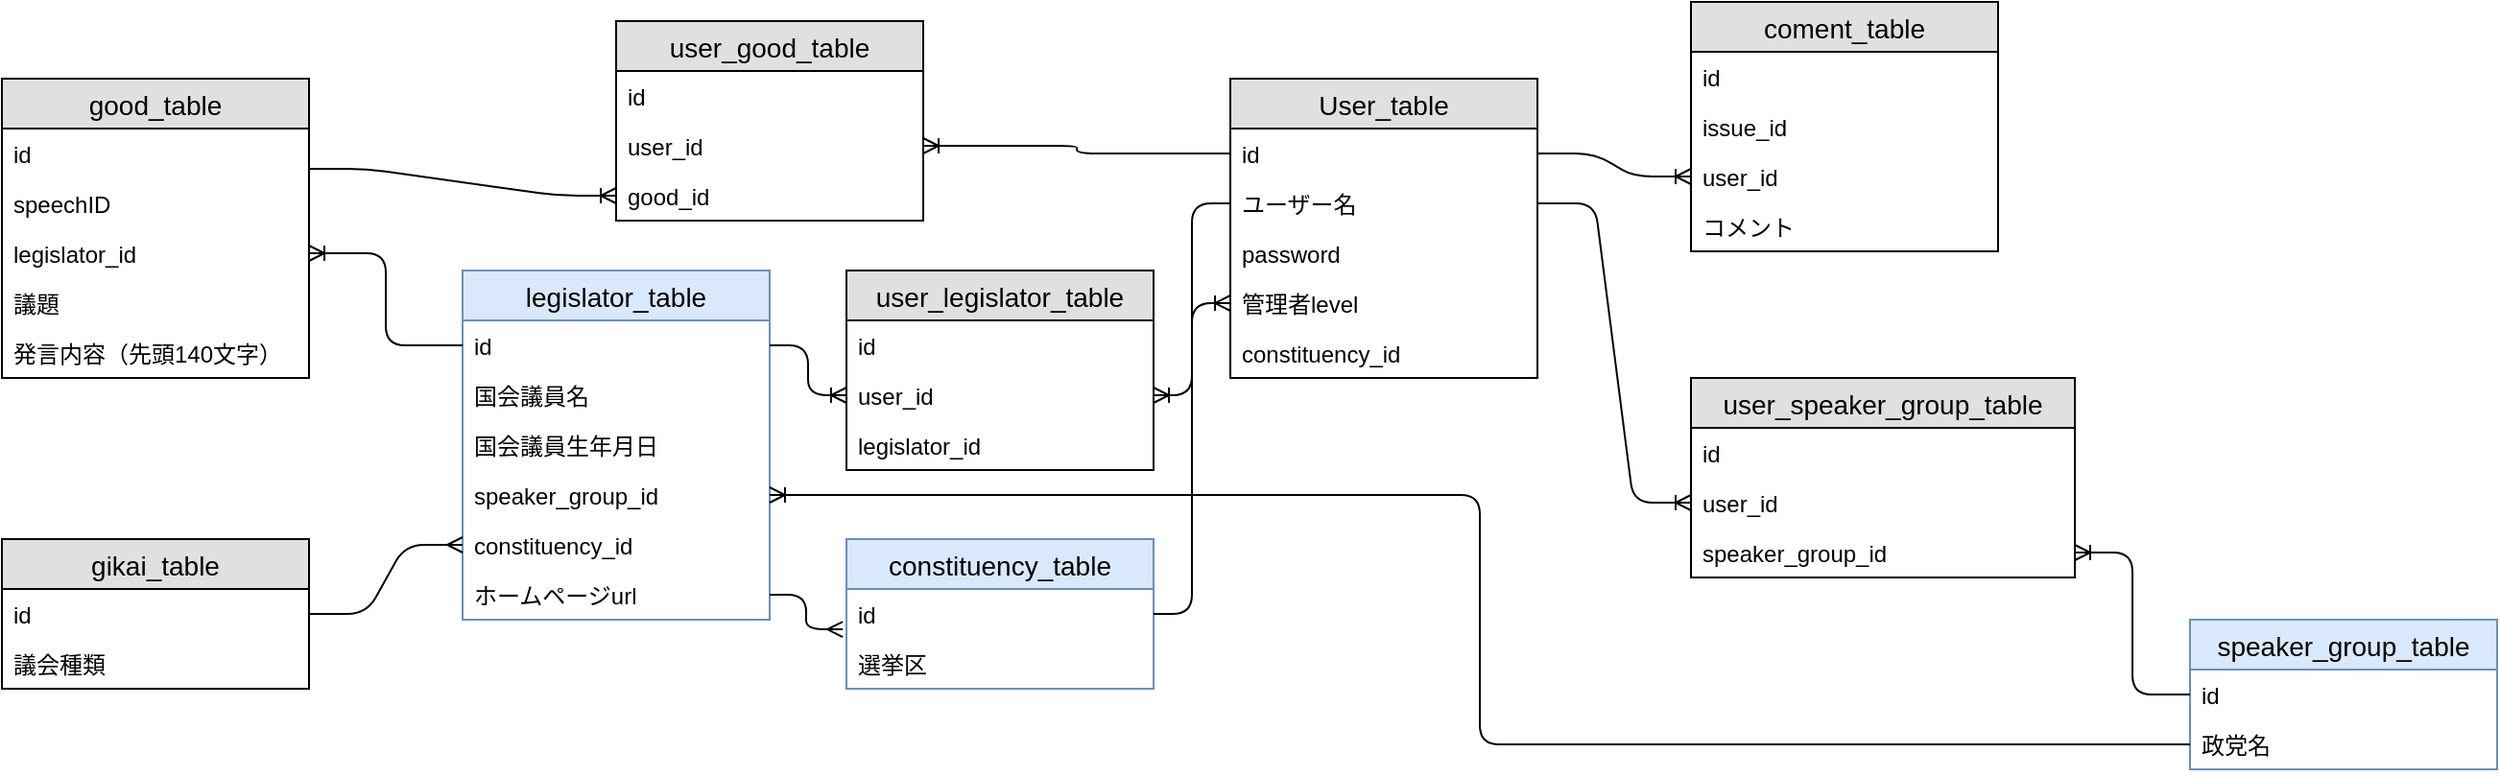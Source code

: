 <mxfile version="12.9.3" type="github">
  <diagram id="RFrLinH36fkgjdAGliGw" name="ページ1">
    <mxGraphModel dx="2013" dy="646" grid="1" gridSize="10" guides="1" tooltips="1" connect="1" arrows="1" fold="1" page="1" pageScale="1" pageWidth="827" pageHeight="1169" math="0" shadow="0">
      <root>
        <mxCell id="0" />
        <mxCell id="1" parent="0" />
        <mxCell id="FkvdXHm9pn10SjGPpiyq-8" value="good_table" style="swimlane;fontStyle=0;childLayout=stackLayout;horizontal=1;startSize=26;fillColor=#e0e0e0;horizontalStack=0;resizeParent=1;resizeParentMax=0;resizeLast=0;collapsible=1;marginBottom=0;swimlaneFillColor=#ffffff;align=center;fontSize=14;" parent="1" vertex="1">
          <mxGeometry x="-320" y="120" width="160" height="156" as="geometry" />
        </mxCell>
        <mxCell id="1GmrQ51E0XPH9YJ6V9SU-1" value="id" style="text;strokeColor=none;fillColor=none;spacingLeft=4;spacingRight=4;overflow=hidden;rotatable=0;points=[[0,0.5],[1,0.5]];portConstraint=eastwest;fontSize=12;" parent="FkvdXHm9pn10SjGPpiyq-8" vertex="1">
          <mxGeometry y="26" width="160" height="26" as="geometry" />
        </mxCell>
        <mxCell id="FkvdXHm9pn10SjGPpiyq-10" value="speechID" style="text;strokeColor=none;fillColor=none;spacingLeft=4;spacingRight=4;overflow=hidden;rotatable=0;points=[[0,0.5],[1,0.5]];portConstraint=eastwest;fontSize=12;" parent="FkvdXHm9pn10SjGPpiyq-8" vertex="1">
          <mxGeometry y="52" width="160" height="26" as="geometry" />
        </mxCell>
        <mxCell id="1GmrQ51E0XPH9YJ6V9SU-8" value="legislator_id" style="text;strokeColor=none;fillColor=none;spacingLeft=4;spacingRight=4;overflow=hidden;rotatable=0;points=[[0,0.5],[1,0.5]];portConstraint=eastwest;fontSize=12;" parent="FkvdXHm9pn10SjGPpiyq-8" vertex="1">
          <mxGeometry y="78" width="160" height="26" as="geometry" />
        </mxCell>
        <mxCell id="1GmrQ51E0XPH9YJ6V9SU-36" value="議題" style="text;strokeColor=none;fillColor=none;spacingLeft=4;spacingRight=4;overflow=hidden;rotatable=0;points=[[0,0.5],[1,0.5]];portConstraint=eastwest;fontSize=12;" parent="FkvdXHm9pn10SjGPpiyq-8" vertex="1">
          <mxGeometry y="104" width="160" height="26" as="geometry" />
        </mxCell>
        <mxCell id="FkvdXHm9pn10SjGPpiyq-11" value="発言内容（先頭140文字）" style="text;strokeColor=none;fillColor=none;spacingLeft=4;spacingRight=4;overflow=hidden;rotatable=0;points=[[0,0.5],[1,0.5]];portConstraint=eastwest;fontSize=12;" parent="FkvdXHm9pn10SjGPpiyq-8" vertex="1">
          <mxGeometry y="130" width="160" height="26" as="geometry" />
        </mxCell>
        <mxCell id="FkvdXHm9pn10SjGPpiyq-13" value="coment_table" style="swimlane;fontStyle=0;childLayout=stackLayout;horizontal=1;startSize=26;fillColor=#e0e0e0;horizontalStack=0;resizeParent=1;resizeParentMax=0;resizeLast=0;collapsible=1;marginBottom=0;swimlaneFillColor=#ffffff;align=center;fontSize=14;" parent="1" vertex="1">
          <mxGeometry x="560" y="80" width="160" height="130" as="geometry" />
        </mxCell>
        <mxCell id="FkvdXHm9pn10SjGPpiyq-14" value="id" style="text;strokeColor=none;fillColor=none;spacingLeft=4;spacingRight=4;overflow=hidden;rotatable=0;points=[[0,0.5],[1,0.5]];portConstraint=eastwest;fontSize=12;" parent="FkvdXHm9pn10SjGPpiyq-13" vertex="1">
          <mxGeometry y="26" width="160" height="26" as="geometry" />
        </mxCell>
        <mxCell id="1GmrQ51E0XPH9YJ6V9SU-14" value="issue_id" style="text;strokeColor=none;fillColor=none;spacingLeft=4;spacingRight=4;overflow=hidden;rotatable=0;points=[[0,0.5],[1,0.5]];portConstraint=eastwest;fontSize=12;" parent="FkvdXHm9pn10SjGPpiyq-13" vertex="1">
          <mxGeometry y="52" width="160" height="26" as="geometry" />
        </mxCell>
        <mxCell id="1GmrQ51E0XPH9YJ6V9SU-38" value="user_id" style="text;strokeColor=none;fillColor=none;spacingLeft=4;spacingRight=4;overflow=hidden;rotatable=0;points=[[0,0.5],[1,0.5]];portConstraint=eastwest;fontSize=12;" parent="FkvdXHm9pn10SjGPpiyq-13" vertex="1">
          <mxGeometry y="78" width="160" height="26" as="geometry" />
        </mxCell>
        <mxCell id="FkvdXHm9pn10SjGPpiyq-16" value="コメント" style="text;strokeColor=none;fillColor=none;spacingLeft=4;spacingRight=4;overflow=hidden;rotatable=0;points=[[0,0.5],[1,0.5]];portConstraint=eastwest;fontSize=12;" parent="FkvdXHm9pn10SjGPpiyq-13" vertex="1">
          <mxGeometry y="104" width="160" height="26" as="geometry" />
        </mxCell>
        <mxCell id="1GmrQ51E0XPH9YJ6V9SU-2" value="user_good_table" style="swimlane;fontStyle=0;childLayout=stackLayout;horizontal=1;startSize=26;fillColor=#e0e0e0;horizontalStack=0;resizeParent=1;resizeParentMax=0;resizeLast=0;collapsible=1;marginBottom=0;swimlaneFillColor=#ffffff;align=center;fontSize=14;" parent="1" vertex="1">
          <mxGeometry y="90" width="160" height="104" as="geometry" />
        </mxCell>
        <mxCell id="1GmrQ51E0XPH9YJ6V9SU-3" value="id" style="text;strokeColor=none;fillColor=none;spacingLeft=4;spacingRight=4;overflow=hidden;rotatable=0;points=[[0,0.5],[1,0.5]];portConstraint=eastwest;fontSize=12;" parent="1GmrQ51E0XPH9YJ6V9SU-2" vertex="1">
          <mxGeometry y="26" width="160" height="26" as="geometry" />
        </mxCell>
        <mxCell id="1GmrQ51E0XPH9YJ6V9SU-4" value="user_id" style="text;strokeColor=none;fillColor=none;spacingLeft=4;spacingRight=4;overflow=hidden;rotatable=0;points=[[0,0.5],[1,0.5]];portConstraint=eastwest;fontSize=12;" parent="1GmrQ51E0XPH9YJ6V9SU-2" vertex="1">
          <mxGeometry y="52" width="160" height="26" as="geometry" />
        </mxCell>
        <mxCell id="1GmrQ51E0XPH9YJ6V9SU-5" value="good_id" style="text;strokeColor=none;fillColor=none;spacingLeft=4;spacingRight=4;overflow=hidden;rotatable=0;points=[[0,0.5],[1,0.5]];portConstraint=eastwest;fontSize=12;" parent="1GmrQ51E0XPH9YJ6V9SU-2" vertex="1">
          <mxGeometry y="78" width="160" height="26" as="geometry" />
        </mxCell>
        <mxCell id="1GmrQ51E0XPH9YJ6V9SU-6" value="" style="edgeStyle=entityRelationEdgeStyle;fontSize=12;html=1;endArrow=ERoneToMany;entryX=0;entryY=0.5;entryDx=0;entryDy=0;exitX=1;exitY=-0.192;exitDx=0;exitDy=0;exitPerimeter=0;" parent="1" source="FkvdXHm9pn10SjGPpiyq-10" target="1GmrQ51E0XPH9YJ6V9SU-5" edge="1">
          <mxGeometry width="100" height="100" relative="1" as="geometry">
            <mxPoint x="40" y="220" as="sourcePoint" />
            <mxPoint x="70" y="150" as="targetPoint" />
          </mxGeometry>
        </mxCell>
        <mxCell id="1GmrQ51E0XPH9YJ6V9SU-13" value="" style="edgeStyle=elbowEdgeStyle;fontSize=12;html=1;endArrow=ERoneToMany;exitX=0;exitY=0.5;exitDx=0;exitDy=0;entryX=1;entryY=0.5;entryDx=0;entryDy=0;" parent="1" target="1GmrQ51E0XPH9YJ6V9SU-4" edge="1">
          <mxGeometry width="100" height="100" relative="1" as="geometry">
            <mxPoint x="320" y="159" as="sourcePoint" />
            <mxPoint x="220" y="381" as="targetPoint" />
          </mxGeometry>
        </mxCell>
        <mxCell id="1GmrQ51E0XPH9YJ6V9SU-17" value="legislator_table" style="swimlane;fontStyle=0;childLayout=stackLayout;horizontal=1;startSize=26;fillColor=#dae8fc;horizontalStack=0;resizeParent=1;resizeParentMax=0;resizeLast=0;collapsible=1;marginBottom=0;swimlaneFillColor=#ffffff;align=center;fontSize=14;strokeColor=#6c8ebf;" parent="1" vertex="1">
          <mxGeometry x="-80" y="220" width="160" height="182" as="geometry" />
        </mxCell>
        <mxCell id="1GmrQ51E0XPH9YJ6V9SU-18" value="id" style="text;strokeColor=none;fillColor=none;spacingLeft=4;spacingRight=4;overflow=hidden;rotatable=0;points=[[0,0.5],[1,0.5]];portConstraint=eastwest;fontSize=12;" parent="1GmrQ51E0XPH9YJ6V9SU-17" vertex="1">
          <mxGeometry y="26" width="160" height="26" as="geometry" />
        </mxCell>
        <mxCell id="GzY-7JVJTEwWeERL6UeM-1" value="国会議員名" style="text;strokeColor=none;fillColor=none;spacingLeft=4;spacingRight=4;overflow=hidden;rotatable=0;points=[[0,0.5],[1,0.5]];portConstraint=eastwest;fontSize=12;" parent="1GmrQ51E0XPH9YJ6V9SU-17" vertex="1">
          <mxGeometry y="52" width="160" height="26" as="geometry" />
        </mxCell>
        <mxCell id="ii8I5m1KyLOkjUizq0uA-4" value="国会議員生年月日" style="text;strokeColor=none;fillColor=none;spacingLeft=4;spacingRight=4;overflow=hidden;rotatable=0;points=[[0,0.5],[1,0.5]];portConstraint=eastwest;fontSize=12;" parent="1GmrQ51E0XPH9YJ6V9SU-17" vertex="1">
          <mxGeometry y="78" width="160" height="26" as="geometry" />
        </mxCell>
        <mxCell id="vTwS815ln36knOwfxJim-2" value="speaker_group_id" style="text;strokeColor=none;fillColor=none;spacingLeft=4;spacingRight=4;overflow=hidden;rotatable=0;points=[[0,0.5],[1,0.5]];portConstraint=eastwest;fontSize=12;" vertex="1" parent="1GmrQ51E0XPH9YJ6V9SU-17">
          <mxGeometry y="104" width="160" height="26" as="geometry" />
        </mxCell>
        <mxCell id="vTwS815ln36knOwfxJim-1" value="constituency_id" style="text;strokeColor=none;fillColor=none;spacingLeft=4;spacingRight=4;overflow=hidden;rotatable=0;points=[[0,0.5],[1,0.5]];portConstraint=eastwest;fontSize=12;" vertex="1" parent="1GmrQ51E0XPH9YJ6V9SU-17">
          <mxGeometry y="130" width="160" height="26" as="geometry" />
        </mxCell>
        <mxCell id="1GmrQ51E0XPH9YJ6V9SU-62" value="ホームページurl" style="text;strokeColor=none;fillColor=none;spacingLeft=4;spacingRight=4;overflow=hidden;rotatable=0;points=[[0,0.5],[1,0.5]];portConstraint=eastwest;fontSize=12;" parent="1GmrQ51E0XPH9YJ6V9SU-17" vertex="1">
          <mxGeometry y="156" width="160" height="26" as="geometry" />
        </mxCell>
        <mxCell id="1GmrQ51E0XPH9YJ6V9SU-21" value="" style="edgeStyle=entityRelationEdgeStyle;fontSize=12;html=1;endArrow=ERoneToMany;exitX=1;exitY=0.5;exitDx=0;exitDy=0;entryX=0;entryY=0.5;entryDx=0;entryDy=0;" parent="1" target="1GmrQ51E0XPH9YJ6V9SU-38" edge="1">
          <mxGeometry width="100" height="100" relative="1" as="geometry">
            <mxPoint x="480" y="159" as="sourcePoint" />
            <mxPoint x="560" y="185" as="targetPoint" />
          </mxGeometry>
        </mxCell>
        <mxCell id="1GmrQ51E0XPH9YJ6V9SU-24" value="" style="edgeStyle=elbowEdgeStyle;fontSize=12;html=1;endArrow=ERoneToMany;entryX=1;entryY=0.5;entryDx=0;entryDy=0;exitX=0;exitY=0.5;exitDx=0;exitDy=0;" parent="1" source="1GmrQ51E0XPH9YJ6V9SU-18" target="1GmrQ51E0XPH9YJ6V9SU-8" edge="1">
          <mxGeometry width="100" height="100" relative="1" as="geometry">
            <mxPoint x="-40" y="380" as="sourcePoint" />
            <mxPoint x="60" y="280" as="targetPoint" />
          </mxGeometry>
        </mxCell>
        <mxCell id="1GmrQ51E0XPH9YJ6V9SU-25" value="speaker_group_table" style="swimlane;fontStyle=0;childLayout=stackLayout;horizontal=1;startSize=26;fillColor=#dae8fc;horizontalStack=0;resizeParent=1;resizeParentMax=0;resizeLast=0;collapsible=1;marginBottom=0;swimlaneFillColor=#ffffff;align=center;fontSize=14;strokeColor=#6c8ebf;" parent="1" vertex="1">
          <mxGeometry x="820" y="402" width="160" height="78" as="geometry" />
        </mxCell>
        <mxCell id="1GmrQ51E0XPH9YJ6V9SU-26" value="id" style="text;strokeColor=none;fillColor=none;spacingLeft=4;spacingRight=4;overflow=hidden;rotatable=0;points=[[0,0.5],[1,0.5]];portConstraint=eastwest;fontSize=12;" parent="1GmrQ51E0XPH9YJ6V9SU-25" vertex="1">
          <mxGeometry y="26" width="160" height="26" as="geometry" />
        </mxCell>
        <mxCell id="1GmrQ51E0XPH9YJ6V9SU-27" value="政党名" style="text;strokeColor=none;fillColor=none;spacingLeft=4;spacingRight=4;overflow=hidden;rotatable=0;points=[[0,0.5],[1,0.5]];portConstraint=eastwest;fontSize=12;" parent="1GmrQ51E0XPH9YJ6V9SU-25" vertex="1">
          <mxGeometry y="52" width="160" height="26" as="geometry" />
        </mxCell>
        <mxCell id="1GmrQ51E0XPH9YJ6V9SU-30" value="constituency_table" style="swimlane;fontStyle=0;childLayout=stackLayout;horizontal=1;startSize=26;fillColor=#dae8fc;horizontalStack=0;resizeParent=1;resizeParentMax=0;resizeLast=0;collapsible=1;marginBottom=0;swimlaneFillColor=#ffffff;align=center;fontSize=14;strokeColor=#6c8ebf;" parent="1" vertex="1">
          <mxGeometry x="120" y="360" width="160" height="78" as="geometry" />
        </mxCell>
        <mxCell id="1GmrQ51E0XPH9YJ6V9SU-31" value="id" style="text;strokeColor=none;fillColor=none;spacingLeft=4;spacingRight=4;overflow=hidden;rotatable=0;points=[[0,0.5],[1,0.5]];portConstraint=eastwest;fontSize=12;" parent="1GmrQ51E0XPH9YJ6V9SU-30" vertex="1">
          <mxGeometry y="26" width="160" height="26" as="geometry" />
        </mxCell>
        <mxCell id="1GmrQ51E0XPH9YJ6V9SU-32" value="選挙区" style="text;strokeColor=none;fillColor=none;spacingLeft=4;spacingRight=4;overflow=hidden;rotatable=0;points=[[0,0.5],[1,0.5]];portConstraint=eastwest;fontSize=12;" parent="1GmrQ51E0XPH9YJ6V9SU-30" vertex="1">
          <mxGeometry y="52" width="160" height="26" as="geometry" />
        </mxCell>
        <mxCell id="1GmrQ51E0XPH9YJ6V9SU-42" value="user_legislator_table" style="swimlane;fontStyle=0;childLayout=stackLayout;horizontal=1;startSize=26;fillColor=#e0e0e0;horizontalStack=0;resizeParent=1;resizeParentMax=0;resizeLast=0;collapsible=1;marginBottom=0;swimlaneFillColor=#ffffff;align=center;fontSize=14;" parent="1" vertex="1">
          <mxGeometry x="120" y="220" width="160" height="104" as="geometry" />
        </mxCell>
        <mxCell id="1GmrQ51E0XPH9YJ6V9SU-43" value="id" style="text;strokeColor=none;fillColor=none;spacingLeft=4;spacingRight=4;overflow=hidden;rotatable=0;points=[[0,0.5],[1,0.5]];portConstraint=eastwest;fontSize=12;" parent="1GmrQ51E0XPH9YJ6V9SU-42" vertex="1">
          <mxGeometry y="26" width="160" height="26" as="geometry" />
        </mxCell>
        <mxCell id="1GmrQ51E0XPH9YJ6V9SU-44" value="user_id" style="text;strokeColor=none;fillColor=none;spacingLeft=4;spacingRight=4;overflow=hidden;rotatable=0;points=[[0,0.5],[1,0.5]];portConstraint=eastwest;fontSize=12;" parent="1GmrQ51E0XPH9YJ6V9SU-42" vertex="1">
          <mxGeometry y="52" width="160" height="26" as="geometry" />
        </mxCell>
        <mxCell id="1GmrQ51E0XPH9YJ6V9SU-45" value="legislator_id" style="text;strokeColor=none;fillColor=none;spacingLeft=4;spacingRight=4;overflow=hidden;rotatable=0;points=[[0,0.5],[1,0.5]];portConstraint=eastwest;fontSize=12;" parent="1GmrQ51E0XPH9YJ6V9SU-42" vertex="1">
          <mxGeometry y="78" width="160" height="26" as="geometry" />
        </mxCell>
        <mxCell id="1GmrQ51E0XPH9YJ6V9SU-49" value="user_speaker_group_table" style="swimlane;fontStyle=0;childLayout=stackLayout;horizontal=1;startSize=26;fillColor=#e0e0e0;horizontalStack=0;resizeParent=1;resizeParentMax=0;resizeLast=0;collapsible=1;marginBottom=0;swimlaneFillColor=#ffffff;align=center;fontSize=14;" parent="1" vertex="1">
          <mxGeometry x="560" y="276" width="200" height="104" as="geometry" />
        </mxCell>
        <mxCell id="1GmrQ51E0XPH9YJ6V9SU-50" value="id" style="text;strokeColor=none;fillColor=none;spacingLeft=4;spacingRight=4;overflow=hidden;rotatable=0;points=[[0,0.5],[1,0.5]];portConstraint=eastwest;fontSize=12;" parent="1GmrQ51E0XPH9YJ6V9SU-49" vertex="1">
          <mxGeometry y="26" width="200" height="26" as="geometry" />
        </mxCell>
        <mxCell id="1GmrQ51E0XPH9YJ6V9SU-51" value="user_id" style="text;strokeColor=none;fillColor=none;spacingLeft=4;spacingRight=4;overflow=hidden;rotatable=0;points=[[0,0.5],[1,0.5]];portConstraint=eastwest;fontSize=12;" parent="1GmrQ51E0XPH9YJ6V9SU-49" vertex="1">
          <mxGeometry y="52" width="200" height="26" as="geometry" />
        </mxCell>
        <mxCell id="1GmrQ51E0XPH9YJ6V9SU-52" value="speaker_group_id" style="text;strokeColor=none;fillColor=none;spacingLeft=4;spacingRight=4;overflow=hidden;rotatable=0;points=[[0,0.5],[1,0.5]];portConstraint=eastwest;fontSize=12;" parent="1GmrQ51E0XPH9YJ6V9SU-49" vertex="1">
          <mxGeometry y="78" width="200" height="26" as="geometry" />
        </mxCell>
        <mxCell id="1GmrQ51E0XPH9YJ6V9SU-53" value="" style="edgeStyle=entityRelationEdgeStyle;fontSize=12;html=1;endArrow=ERoneToMany;entryX=0;entryY=0.5;entryDx=0;entryDy=0;exitX=1;exitY=0.5;exitDx=0;exitDy=0;" parent="1" target="1GmrQ51E0XPH9YJ6V9SU-51" edge="1">
          <mxGeometry width="100" height="100" relative="1" as="geometry">
            <mxPoint x="480" y="185" as="sourcePoint" />
            <mxPoint x="550" y="290" as="targetPoint" />
          </mxGeometry>
        </mxCell>
        <mxCell id="1GmrQ51E0XPH9YJ6V9SU-55" value="" style="edgeStyle=elbowEdgeStyle;fontSize=12;html=1;endArrow=ERoneToMany;entryX=1;entryY=0.5;entryDx=0;entryDy=0;exitX=0;exitY=0.5;exitDx=0;exitDy=0;" parent="1" source="1GmrQ51E0XPH9YJ6V9SU-26" target="1GmrQ51E0XPH9YJ6V9SU-52" edge="1">
          <mxGeometry width="100" height="100" relative="1" as="geometry">
            <mxPoint x="450" y="390" as="sourcePoint" />
            <mxPoint x="550" y="290" as="targetPoint" />
          </mxGeometry>
        </mxCell>
        <mxCell id="1GmrQ51E0XPH9YJ6V9SU-56" value="" style="edgeStyle=elbowEdgeStyle;fontSize=12;html=1;endArrow=ERoneToMany;entryX=0;entryY=0.5;entryDx=0;entryDy=0;exitX=1;exitY=0.5;exitDx=0;exitDy=0;" parent="1" source="1GmrQ51E0XPH9YJ6V9SU-31" edge="1">
          <mxGeometry width="100" height="100" relative="1" as="geometry">
            <mxPoint x="360" y="390" as="sourcePoint" />
            <mxPoint x="320" y="237" as="targetPoint" />
          </mxGeometry>
        </mxCell>
        <mxCell id="1GmrQ51E0XPH9YJ6V9SU-57" value="" style="edgeStyle=elbowEdgeStyle;fontSize=12;html=1;endArrow=ERoneToMany;entryX=1;entryY=0.5;entryDx=0;entryDy=0;" parent="1" target="1GmrQ51E0XPH9YJ6V9SU-44" edge="1">
          <mxGeometry width="100" height="100" relative="1" as="geometry">
            <mxPoint x="320" y="185" as="sourcePoint" />
            <mxPoint x="460" y="290" as="targetPoint" />
          </mxGeometry>
        </mxCell>
        <mxCell id="1GmrQ51E0XPH9YJ6V9SU-58" value="" style="edgeStyle=elbowEdgeStyle;fontSize=12;html=1;endArrow=ERoneToMany;entryX=0;entryY=0.5;entryDx=0;entryDy=0;exitX=1;exitY=0.5;exitDx=0;exitDy=0;" parent="1" source="1GmrQ51E0XPH9YJ6V9SU-18" target="1GmrQ51E0XPH9YJ6V9SU-44" edge="1">
          <mxGeometry width="100" height="100" relative="1" as="geometry">
            <mxPoint x="30" y="438" as="sourcePoint" />
            <mxPoint x="130" y="338" as="targetPoint" />
          </mxGeometry>
        </mxCell>
        <mxCell id="1GmrQ51E0XPH9YJ6V9SU-68" value="" style="edgeStyle=elbowEdgeStyle;fontSize=12;html=1;endArrow=ERmany;exitX=1;exitY=0.5;exitDx=0;exitDy=0;entryX=-0.012;entryY=0.808;entryDx=0;entryDy=0;entryPerimeter=0;" parent="1" source="1GmrQ51E0XPH9YJ6V9SU-62" target="1GmrQ51E0XPH9YJ6V9SU-31" edge="1">
          <mxGeometry width="100" height="100" relative="1" as="geometry">
            <mxPoint x="20" y="650" as="sourcePoint" />
            <mxPoint x="120" y="545" as="targetPoint" />
          </mxGeometry>
        </mxCell>
        <mxCell id="1GmrQ51E0XPH9YJ6V9SU-70" value="" style="edgeStyle=elbowEdgeStyle;fontSize=12;html=1;endArrow=ERoneToMany;exitX=0;exitY=0.5;exitDx=0;exitDy=0;entryX=1;entryY=0.5;entryDx=0;entryDy=0;" parent="1" source="1GmrQ51E0XPH9YJ6V9SU-27" target="vTwS815ln36knOwfxJim-2" edge="1">
          <mxGeometry width="100" height="100" relative="1" as="geometry">
            <mxPoint x="810" y="370" as="sourcePoint" />
            <mxPoint x="90" y="340" as="targetPoint" />
          </mxGeometry>
        </mxCell>
        <mxCell id="1GmrQ51E0XPH9YJ6V9SU-82" value="" style="edgeStyle=entityRelationEdgeStyle;fontSize=12;html=1;endArrow=ERmany;exitX=1;exitY=0.5;exitDx=0;exitDy=0;entryX=0;entryY=0.5;entryDx=0;entryDy=0;" parent="1" source="1GmrQ51E0XPH9YJ6V9SU-78" target="vTwS815ln36knOwfxJim-1" edge="1">
          <mxGeometry width="100" height="100" relative="1" as="geometry">
            <mxPoint x="40" y="550" as="sourcePoint" />
            <mxPoint x="-50" y="430" as="targetPoint" />
          </mxGeometry>
        </mxCell>
        <mxCell id="1GmrQ51E0XPH9YJ6V9SU-77" value="gikai_table" style="swimlane;fontStyle=0;childLayout=stackLayout;horizontal=1;startSize=26;fillColor=#e0e0e0;horizontalStack=0;resizeParent=1;resizeParentMax=0;resizeLast=0;collapsible=1;marginBottom=0;swimlaneFillColor=#ffffff;align=center;fontSize=14;" parent="1" vertex="1">
          <mxGeometry x="-320" y="360" width="160" height="78" as="geometry" />
        </mxCell>
        <mxCell id="1GmrQ51E0XPH9YJ6V9SU-78" value="id" style="text;strokeColor=none;fillColor=none;spacingLeft=4;spacingRight=4;overflow=hidden;rotatable=0;points=[[0,0.5],[1,0.5]];portConstraint=eastwest;fontSize=12;" parent="1GmrQ51E0XPH9YJ6V9SU-77" vertex="1">
          <mxGeometry y="26" width="160" height="26" as="geometry" />
        </mxCell>
        <mxCell id="1GmrQ51E0XPH9YJ6V9SU-80" value="議会種類" style="text;strokeColor=none;fillColor=none;spacingLeft=4;spacingRight=4;overflow=hidden;rotatable=0;points=[[0,0.5],[1,0.5]];portConstraint=eastwest;fontSize=12;" parent="1GmrQ51E0XPH9YJ6V9SU-77" vertex="1">
          <mxGeometry y="52" width="160" height="26" as="geometry" />
        </mxCell>
        <mxCell id="vTwS815ln36knOwfxJim-3" value="User_table" style="swimlane;fontStyle=0;childLayout=stackLayout;horizontal=1;startSize=26;fillColor=#e0e0e0;horizontalStack=0;resizeParent=1;resizeParentMax=0;resizeLast=0;collapsible=1;marginBottom=0;swimlaneFillColor=#ffffff;align=center;fontSize=14;" vertex="1" parent="1">
          <mxGeometry x="320" y="120" width="160" height="156" as="geometry" />
        </mxCell>
        <mxCell id="vTwS815ln36knOwfxJim-4" value="id" style="text;strokeColor=none;fillColor=none;spacingLeft=4;spacingRight=4;overflow=hidden;rotatable=0;points=[[0,0.5],[1,0.5]];portConstraint=eastwest;fontSize=12;" vertex="1" parent="vTwS815ln36knOwfxJim-3">
          <mxGeometry y="26" width="160" height="26" as="geometry" />
        </mxCell>
        <mxCell id="vTwS815ln36knOwfxJim-5" value="ユーザー名" style="text;strokeColor=none;fillColor=none;spacingLeft=4;spacingRight=4;overflow=hidden;rotatable=0;points=[[0,0.5],[1,0.5]];portConstraint=eastwest;fontSize=12;" vertex="1" parent="vTwS815ln36knOwfxJim-3">
          <mxGeometry y="52" width="160" height="26" as="geometry" />
        </mxCell>
        <mxCell id="vTwS815ln36knOwfxJim-6" value="password" style="text;strokeColor=none;fillColor=none;spacingLeft=4;spacingRight=4;overflow=hidden;rotatable=0;points=[[0,0.5],[1,0.5]];portConstraint=eastwest;fontSize=12;" vertex="1" parent="vTwS815ln36knOwfxJim-3">
          <mxGeometry y="78" width="160" height="26" as="geometry" />
        </mxCell>
        <mxCell id="vTwS815ln36knOwfxJim-9" value="管理者level" style="text;strokeColor=none;fillColor=none;spacingLeft=4;spacingRight=4;overflow=hidden;rotatable=0;points=[[0,0.5],[1,0.5]];portConstraint=eastwest;fontSize=12;" vertex="1" parent="vTwS815ln36knOwfxJim-3">
          <mxGeometry y="104" width="160" height="26" as="geometry" />
        </mxCell>
        <mxCell id="vTwS815ln36knOwfxJim-13" value="constituency_id" style="text;strokeColor=none;fillColor=none;spacingLeft=4;spacingRight=4;overflow=hidden;rotatable=0;points=[[0,0.5],[1,0.5]];portConstraint=eastwest;fontSize=12;" vertex="1" parent="vTwS815ln36knOwfxJim-3">
          <mxGeometry y="130" width="160" height="26" as="geometry" />
        </mxCell>
      </root>
    </mxGraphModel>
  </diagram>
</mxfile>
